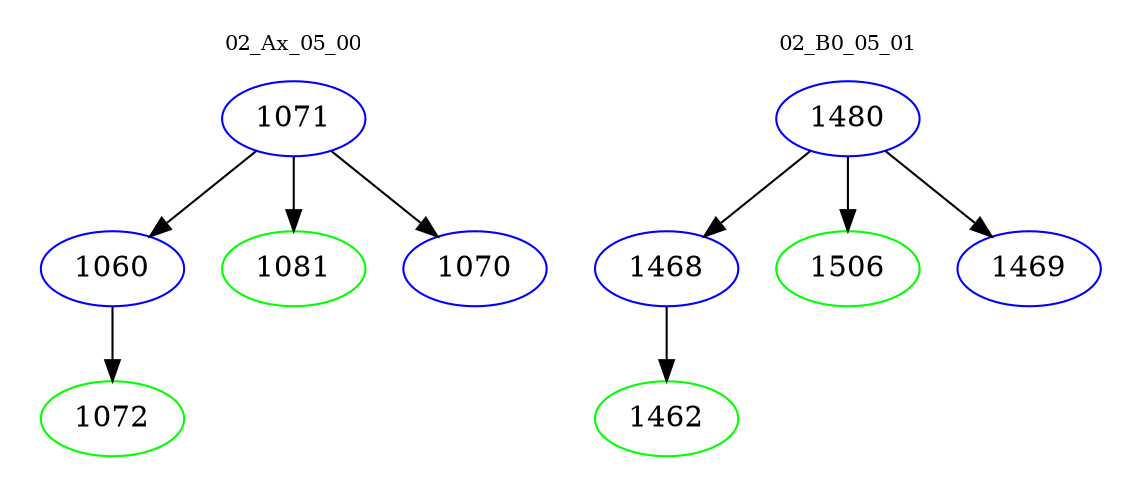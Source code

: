 digraph{
subgraph cluster_0 {
color = white
label = "02_Ax_05_00";
fontsize=10;
T0_1071 [label="1071", color="blue"]
T0_1071 -> T0_1060 [color="black"]
T0_1060 [label="1060", color="blue"]
T0_1060 -> T0_1072 [color="black"]
T0_1072 [label="1072", color="green"]
T0_1071 -> T0_1081 [color="black"]
T0_1081 [label="1081", color="green"]
T0_1071 -> T0_1070 [color="black"]
T0_1070 [label="1070", color="blue"]
}
subgraph cluster_1 {
color = white
label = "02_B0_05_01";
fontsize=10;
T1_1480 [label="1480", color="blue"]
T1_1480 -> T1_1468 [color="black"]
T1_1468 [label="1468", color="blue"]
T1_1468 -> T1_1462 [color="black"]
T1_1462 [label="1462", color="green"]
T1_1480 -> T1_1506 [color="black"]
T1_1506 [label="1506", color="green"]
T1_1480 -> T1_1469 [color="black"]
T1_1469 [label="1469", color="blue"]
}
}
